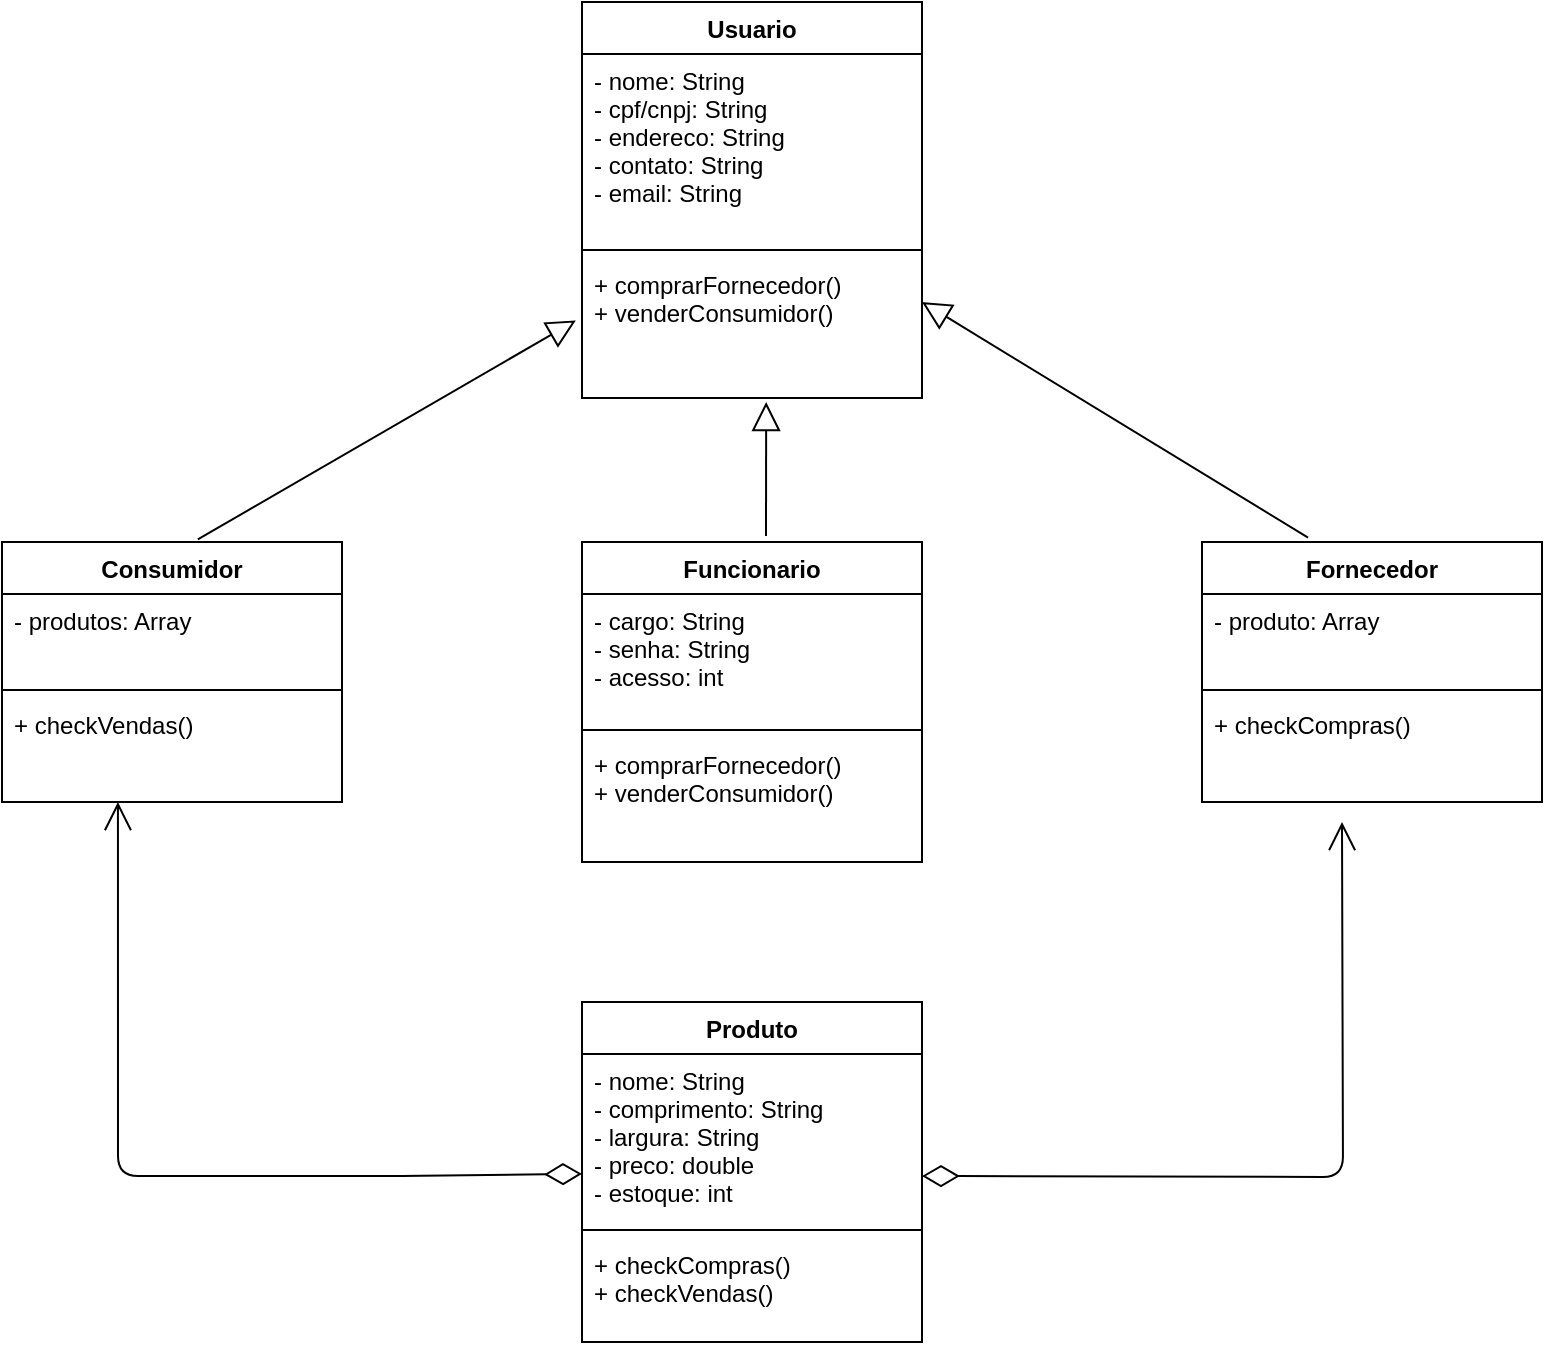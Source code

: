 <mxfile version="15.1.3" type="device"><diagram id="N9E-SELOHC2lbE5nEgcE" name="Página-1"><mxGraphModel dx="1086" dy="806" grid="1" gridSize="10" guides="1" tooltips="1" connect="1" arrows="1" fold="1" page="1" pageScale="1" pageWidth="1169" pageHeight="827" math="0" shadow="0"><root><mxCell id="0"/><mxCell id="1" parent="0"/><mxCell id="CRAUdlKw19JocezFuGG6-1" value="Usuario" style="swimlane;fontStyle=1;align=center;verticalAlign=top;childLayout=stackLayout;horizontal=1;startSize=26;horizontalStack=0;resizeParent=1;resizeParentMax=0;resizeLast=0;collapsible=1;marginBottom=0;" parent="1" vertex="1"><mxGeometry x="370" y="240" width="170" height="198" as="geometry"/></mxCell><mxCell id="CRAUdlKw19JocezFuGG6-2" value="- nome: String&#10;- cpf/cnpj: String&#10;- endereco: String&#10;- contato: String&#10;- email: String&#10;" style="text;strokeColor=none;fillColor=none;align=left;verticalAlign=top;spacingLeft=4;spacingRight=4;overflow=hidden;rotatable=0;points=[[0,0.5],[1,0.5]];portConstraint=eastwest;" parent="CRAUdlKw19JocezFuGG6-1" vertex="1"><mxGeometry y="26" width="170" height="94" as="geometry"/></mxCell><mxCell id="CRAUdlKw19JocezFuGG6-3" value="" style="line;strokeWidth=1;fillColor=none;align=left;verticalAlign=middle;spacingTop=-1;spacingLeft=3;spacingRight=3;rotatable=0;labelPosition=right;points=[];portConstraint=eastwest;" parent="CRAUdlKw19JocezFuGG6-1" vertex="1"><mxGeometry y="120" width="170" height="8" as="geometry"/></mxCell><mxCell id="CRAUdlKw19JocezFuGG6-4" value="+ comprarFornecedor()&#10;+ venderConsumidor()" style="text;strokeColor=none;fillColor=none;align=left;verticalAlign=top;spacingLeft=4;spacingRight=4;overflow=hidden;rotatable=0;points=[[0,0.5],[1,0.5]];portConstraint=eastwest;" parent="CRAUdlKw19JocezFuGG6-1" vertex="1"><mxGeometry y="128" width="170" height="70" as="geometry"/></mxCell><mxCell id="CRAUdlKw19JocezFuGG6-6" value="Consumidor" style="swimlane;fontStyle=1;align=center;verticalAlign=top;childLayout=stackLayout;horizontal=1;startSize=26;horizontalStack=0;resizeParent=1;resizeParentMax=0;resizeLast=0;collapsible=1;marginBottom=0;" parent="1" vertex="1"><mxGeometry x="80" y="510" width="170" height="130" as="geometry"/></mxCell><mxCell id="CRAUdlKw19JocezFuGG6-7" value="- produtos: Array" style="text;strokeColor=none;fillColor=none;align=left;verticalAlign=top;spacingLeft=4;spacingRight=4;overflow=hidden;rotatable=0;points=[[0,0.5],[1,0.5]];portConstraint=eastwest;" parent="CRAUdlKw19JocezFuGG6-6" vertex="1"><mxGeometry y="26" width="170" height="44" as="geometry"/></mxCell><mxCell id="CRAUdlKw19JocezFuGG6-8" value="" style="line;strokeWidth=1;fillColor=none;align=left;verticalAlign=middle;spacingTop=-1;spacingLeft=3;spacingRight=3;rotatable=0;labelPosition=right;points=[];portConstraint=eastwest;" parent="CRAUdlKw19JocezFuGG6-6" vertex="1"><mxGeometry y="70" width="170" height="8" as="geometry"/></mxCell><mxCell id="CRAUdlKw19JocezFuGG6-9" value="+ checkVendas()" style="text;strokeColor=none;fillColor=none;align=left;verticalAlign=top;spacingLeft=4;spacingRight=4;overflow=hidden;rotatable=0;points=[[0,0.5],[1,0.5]];portConstraint=eastwest;" parent="CRAUdlKw19JocezFuGG6-6" vertex="1"><mxGeometry y="78" width="170" height="52" as="geometry"/></mxCell><mxCell id="CRAUdlKw19JocezFuGG6-10" value="Funcionario" style="swimlane;fontStyle=1;align=center;verticalAlign=top;childLayout=stackLayout;horizontal=1;startSize=26;horizontalStack=0;resizeParent=1;resizeParentMax=0;resizeLast=0;collapsible=1;marginBottom=0;" parent="1" vertex="1"><mxGeometry x="370" y="510" width="170" height="160" as="geometry"/></mxCell><mxCell id="CRAUdlKw19JocezFuGG6-11" value="- cargo: String&#10;- senha: String&#10;- acesso: int" style="text;strokeColor=none;fillColor=none;align=left;verticalAlign=top;spacingLeft=4;spacingRight=4;overflow=hidden;rotatable=0;points=[[0,0.5],[1,0.5]];portConstraint=eastwest;" parent="CRAUdlKw19JocezFuGG6-10" vertex="1"><mxGeometry y="26" width="170" height="64" as="geometry"/></mxCell><mxCell id="CRAUdlKw19JocezFuGG6-12" value="" style="line;strokeWidth=1;fillColor=none;align=left;verticalAlign=middle;spacingTop=-1;spacingLeft=3;spacingRight=3;rotatable=0;labelPosition=right;points=[];portConstraint=eastwest;" parent="CRAUdlKw19JocezFuGG6-10" vertex="1"><mxGeometry y="90" width="170" height="8" as="geometry"/></mxCell><mxCell id="CRAUdlKw19JocezFuGG6-13" value="+ comprarFornecedor()&#10;+ venderConsumidor()" style="text;strokeColor=none;fillColor=none;align=left;verticalAlign=top;spacingLeft=4;spacingRight=4;overflow=hidden;rotatable=0;points=[[0,0.5],[1,0.5]];portConstraint=eastwest;" parent="CRAUdlKw19JocezFuGG6-10" vertex="1"><mxGeometry y="98" width="170" height="62" as="geometry"/></mxCell><mxCell id="CRAUdlKw19JocezFuGG6-14" value="Fornecedor" style="swimlane;fontStyle=1;align=center;verticalAlign=top;childLayout=stackLayout;horizontal=1;startSize=26;horizontalStack=0;resizeParent=1;resizeParentMax=0;resizeLast=0;collapsible=1;marginBottom=0;" parent="1" vertex="1"><mxGeometry x="680" y="510" width="170" height="130" as="geometry"/></mxCell><mxCell id="CRAUdlKw19JocezFuGG6-15" value="- produto: Array&#10;" style="text;strokeColor=none;fillColor=none;align=left;verticalAlign=top;spacingLeft=4;spacingRight=4;overflow=hidden;rotatable=0;points=[[0,0.5],[1,0.5]];portConstraint=eastwest;" parent="CRAUdlKw19JocezFuGG6-14" vertex="1"><mxGeometry y="26" width="170" height="44" as="geometry"/></mxCell><mxCell id="CRAUdlKw19JocezFuGG6-16" value="" style="line;strokeWidth=1;fillColor=none;align=left;verticalAlign=middle;spacingTop=-1;spacingLeft=3;spacingRight=3;rotatable=0;labelPosition=right;points=[];portConstraint=eastwest;" parent="CRAUdlKw19JocezFuGG6-14" vertex="1"><mxGeometry y="70" width="170" height="8" as="geometry"/></mxCell><mxCell id="CRAUdlKw19JocezFuGG6-17" value="+ checkCompras()" style="text;strokeColor=none;fillColor=none;align=left;verticalAlign=top;spacingLeft=4;spacingRight=4;overflow=hidden;rotatable=0;points=[[0,0.5],[1,0.5]];portConstraint=eastwest;" parent="CRAUdlKw19JocezFuGG6-14" vertex="1"><mxGeometry y="78" width="170" height="52" as="geometry"/></mxCell><mxCell id="CRAUdlKw19JocezFuGG6-18" value="Produto" style="swimlane;fontStyle=1;align=center;verticalAlign=top;childLayout=stackLayout;horizontal=1;startSize=26;horizontalStack=0;resizeParent=1;resizeParentMax=0;resizeLast=0;collapsible=1;marginBottom=0;" parent="1" vertex="1"><mxGeometry x="370" y="740" width="170" height="170" as="geometry"/></mxCell><mxCell id="CRAUdlKw19JocezFuGG6-19" value="- nome: String&#10;- comprimento: String&#10;- largura: String&#10;- preco: double&#10;- estoque: int" style="text;strokeColor=none;fillColor=none;align=left;verticalAlign=top;spacingLeft=4;spacingRight=4;overflow=hidden;rotatable=0;points=[[0,0.5],[1,0.5]];portConstraint=eastwest;" parent="CRAUdlKw19JocezFuGG6-18" vertex="1"><mxGeometry y="26" width="170" height="84" as="geometry"/></mxCell><mxCell id="CRAUdlKw19JocezFuGG6-20" value="" style="line;strokeWidth=1;fillColor=none;align=left;verticalAlign=middle;spacingTop=-1;spacingLeft=3;spacingRight=3;rotatable=0;labelPosition=right;points=[];portConstraint=eastwest;" parent="CRAUdlKw19JocezFuGG6-18" vertex="1"><mxGeometry y="110" width="170" height="8" as="geometry"/></mxCell><mxCell id="CRAUdlKw19JocezFuGG6-21" value="+ checkCompras()&#10;+ checkVendas()" style="text;strokeColor=none;fillColor=none;align=left;verticalAlign=top;spacingLeft=4;spacingRight=4;overflow=hidden;rotatable=0;points=[[0,0.5],[1,0.5]];portConstraint=eastwest;" parent="CRAUdlKw19JocezFuGG6-18" vertex="1"><mxGeometry y="118" width="170" height="52" as="geometry"/></mxCell><mxCell id="CRAUdlKw19JocezFuGG6-25" value="" style="endArrow=block;endFill=0;endSize=12;html=1;entryX=0.312;entryY=-0.017;entryDx=0;entryDy=0;entryPerimeter=0;startArrow=none;startFill=0;exitX=0.312;exitY=-0.017;exitDx=0;exitDy=0;exitPerimeter=0;" parent="1" source="CRAUdlKw19JocezFuGG6-14" edge="1"><mxGeometry width="160" relative="1" as="geometry"><mxPoint x="630" y="390" as="sourcePoint"/><mxPoint x="540" y="390" as="targetPoint"/></mxGeometry></mxCell><mxCell id="CRAUdlKw19JocezFuGG6-26" value="" style="endArrow=block;endFill=0;endSize=12;html=1;exitX=0.576;exitY=-0.01;exitDx=0;exitDy=0;exitPerimeter=0;entryX=-0.018;entryY=0.446;entryDx=0;entryDy=0;entryPerimeter=0;startArrow=none;startFill=0;" parent="1" source="CRAUdlKw19JocezFuGG6-6" target="CRAUdlKw19JocezFuGG6-4" edge="1"><mxGeometry width="160" relative="1" as="geometry"><mxPoint x="80" y="480" as="sourcePoint"/><mxPoint x="200" y="380" as="targetPoint"/></mxGeometry></mxCell><mxCell id="CRAUdlKw19JocezFuGG6-27" value="" style="endArrow=block;endFill=0;endSize=12;html=1;startArrow=none;startFill=0;" parent="1" edge="1"><mxGeometry width="160" relative="1" as="geometry"><mxPoint x="462" y="507" as="sourcePoint"/><mxPoint x="462.08" y="440" as="targetPoint"/></mxGeometry></mxCell><mxCell id="CRAUdlKw19JocezFuGG6-28" value="" style="endArrow=open;endFill=1;endSize=12;html=1;exitX=0;exitY=0.714;exitDx=0;exitDy=0;exitPerimeter=0;startArrow=diamondThin;startFill=0;strokeWidth=1;targetPerimeterSpacing=0;startSize=16;entryX=0.341;entryY=1;entryDx=0;entryDy=0;entryPerimeter=0;" parent="1" source="CRAUdlKw19JocezFuGG6-19" target="CRAUdlKw19JocezFuGG6-9" edge="1"><mxGeometry width="160" relative="1" as="geometry"><mxPoint x="210" y="1000" as="sourcePoint"/><mxPoint x="138" y="810" as="targetPoint"/><Array as="points"><mxPoint x="280" y="827"/><mxPoint x="138" y="827"/></Array></mxGeometry></mxCell><mxCell id="CRAUdlKw19JocezFuGG6-29" value="" style="endArrow=open;endFill=1;endSize=12;html=1;edgeStyle=orthogonalEdgeStyle;startSize=16;startArrow=diamondThin;startFill=0;" parent="1" edge="1"><mxGeometry width="160" relative="1" as="geometry"><mxPoint x="540" y="827" as="sourcePoint"/><mxPoint x="750" y="650" as="targetPoint"/></mxGeometry></mxCell></root></mxGraphModel></diagram></mxfile>